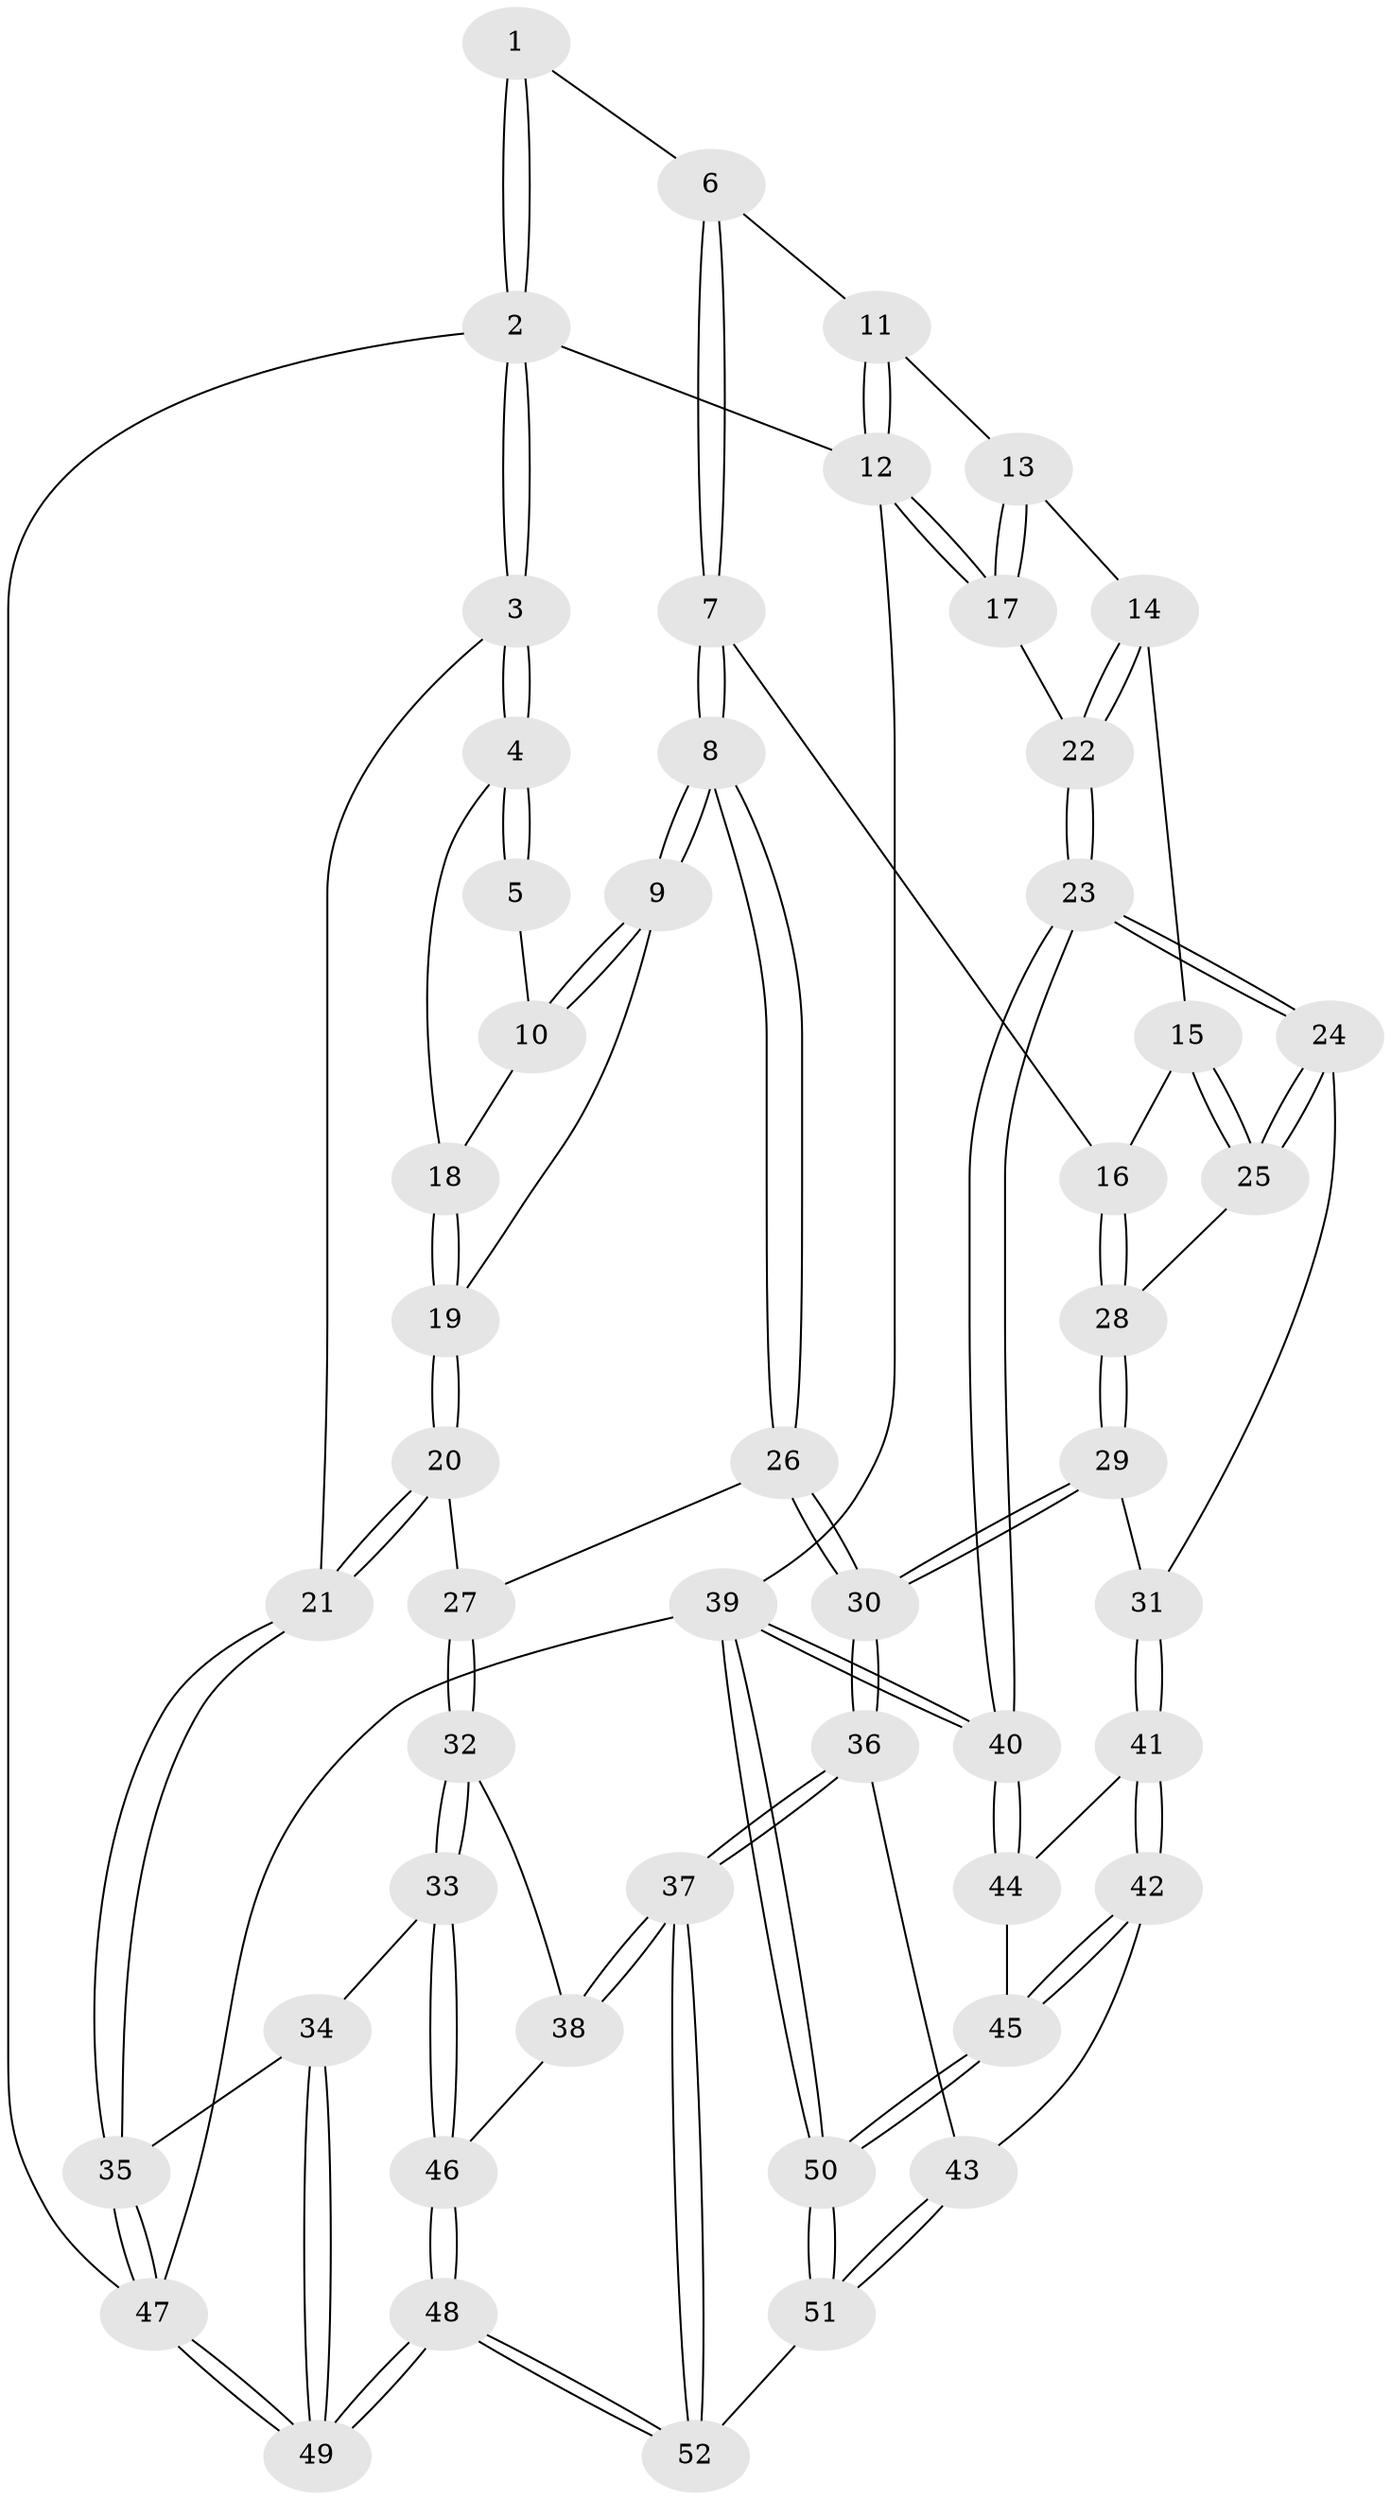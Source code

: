 // coarse degree distribution, {3: 0.20689655172413793, 6: 0.10344827586206896, 2: 0.034482758620689655, 4: 0.5172413793103449, 5: 0.13793103448275862}
// Generated by graph-tools (version 1.1) at 2025/52/02/27/25 19:52:43]
// undirected, 52 vertices, 127 edges
graph export_dot {
graph [start="1"]
  node [color=gray90,style=filled];
  1 [pos="+0.4484267348154847+0"];
  2 [pos="+0+0"];
  3 [pos="+0+0.1112906196662904"];
  4 [pos="+0.04649590004234003+0.1756795387994892"];
  5 [pos="+0.44004490516628386+0"];
  6 [pos="+0.538305025154896+0"];
  7 [pos="+0.5563107981990096+0.3694254175066597"];
  8 [pos="+0.4886264664718463+0.40353621080466934"];
  9 [pos="+0.39551973995553175+0.34710872609270954"];
  10 [pos="+0.3118067968976438+0.19371124900625553"];
  11 [pos="+0.6812013898767032+0"];
  12 [pos="+1+0"];
  13 [pos="+0.8134350589615579+0.1428482223208262"];
  14 [pos="+0.8108491506779194+0.30980435028371106"];
  15 [pos="+0.7965631153044848+0.32947349793840747"];
  16 [pos="+0.5623604539011801+0.37202174892392686"];
  17 [pos="+1+0.2341492123832517"];
  18 [pos="+0.20229426492134822+0.2673504861181402"];
  19 [pos="+0.20767011337486213+0.3738976310250019"];
  20 [pos="+0.1720180155906421+0.4768541385683203"];
  21 [pos="+0+0.60171100463928"];
  22 [pos="+1+0.37614590378928037"];
  23 [pos="+1+0.46497719644755564"];
  24 [pos="+0.8643266954826019+0.5252098182169376"];
  25 [pos="+0.8261222330148528+0.46587322174630175"];
  26 [pos="+0.40869212329476146+0.530091712150134"];
  27 [pos="+0.3509228016796937+0.5420076247372068"];
  28 [pos="+0.6401094811329527+0.4933965575568782"];
  29 [pos="+0.6561395056951642+0.5728623572520064"];
  30 [pos="+0.5585806903466674+0.7363385987195142"];
  31 [pos="+0.8297410462901502+0.5933104339244805"];
  32 [pos="+0.34516886637809296+0.5587618696437574"];
  33 [pos="+0.14862980750955818+0.7880295274889811"];
  34 [pos="+0+0.673073430385228"];
  35 [pos="+0+0.6385914466448155"];
  36 [pos="+0.5626105410744237+0.7782193931547349"];
  37 [pos="+0.47134188705393354+0.8518572122106128"];
  38 [pos="+0.3251301819493912+0.8006922910121684"];
  39 [pos="+1+1"];
  40 [pos="+1+0.7255733998393149"];
  41 [pos="+0.8350372557771432+0.6412422780913988"];
  42 [pos="+0.7715314781202589+0.7919932524958334"];
  43 [pos="+0.5854942260671894+0.7852533986239665"];
  44 [pos="+1+0.7359235636583719"];
  45 [pos="+0.8247175186760819+0.8436209954389563"];
  46 [pos="+0.16792032894741268+0.8041455205429733"];
  47 [pos="+0+1"];
  48 [pos="+0.20107731887231936+1"];
  49 [pos="+0.15206229903160282+1"];
  50 [pos="+0.9360791229141827+1"];
  51 [pos="+0.8135305146270502+1"];
  52 [pos="+0.42453948043325984+1"];
  1 -- 2;
  1 -- 2;
  1 -- 6;
  2 -- 3;
  2 -- 3;
  2 -- 12;
  2 -- 47;
  3 -- 4;
  3 -- 4;
  3 -- 21;
  4 -- 5;
  4 -- 5;
  4 -- 18;
  5 -- 10;
  6 -- 7;
  6 -- 7;
  6 -- 11;
  7 -- 8;
  7 -- 8;
  7 -- 16;
  8 -- 9;
  8 -- 9;
  8 -- 26;
  8 -- 26;
  9 -- 10;
  9 -- 10;
  9 -- 19;
  10 -- 18;
  11 -- 12;
  11 -- 12;
  11 -- 13;
  12 -- 17;
  12 -- 17;
  12 -- 39;
  13 -- 14;
  13 -- 17;
  13 -- 17;
  14 -- 15;
  14 -- 22;
  14 -- 22;
  15 -- 16;
  15 -- 25;
  15 -- 25;
  16 -- 28;
  16 -- 28;
  17 -- 22;
  18 -- 19;
  18 -- 19;
  19 -- 20;
  19 -- 20;
  20 -- 21;
  20 -- 21;
  20 -- 27;
  21 -- 35;
  21 -- 35;
  22 -- 23;
  22 -- 23;
  23 -- 24;
  23 -- 24;
  23 -- 40;
  23 -- 40;
  24 -- 25;
  24 -- 25;
  24 -- 31;
  25 -- 28;
  26 -- 27;
  26 -- 30;
  26 -- 30;
  27 -- 32;
  27 -- 32;
  28 -- 29;
  28 -- 29;
  29 -- 30;
  29 -- 30;
  29 -- 31;
  30 -- 36;
  30 -- 36;
  31 -- 41;
  31 -- 41;
  32 -- 33;
  32 -- 33;
  32 -- 38;
  33 -- 34;
  33 -- 46;
  33 -- 46;
  34 -- 35;
  34 -- 49;
  34 -- 49;
  35 -- 47;
  35 -- 47;
  36 -- 37;
  36 -- 37;
  36 -- 43;
  37 -- 38;
  37 -- 38;
  37 -- 52;
  37 -- 52;
  38 -- 46;
  39 -- 40;
  39 -- 40;
  39 -- 50;
  39 -- 50;
  39 -- 47;
  40 -- 44;
  40 -- 44;
  41 -- 42;
  41 -- 42;
  41 -- 44;
  42 -- 43;
  42 -- 45;
  42 -- 45;
  43 -- 51;
  43 -- 51;
  44 -- 45;
  45 -- 50;
  45 -- 50;
  46 -- 48;
  46 -- 48;
  47 -- 49;
  47 -- 49;
  48 -- 49;
  48 -- 49;
  48 -- 52;
  48 -- 52;
  50 -- 51;
  50 -- 51;
  51 -- 52;
}
